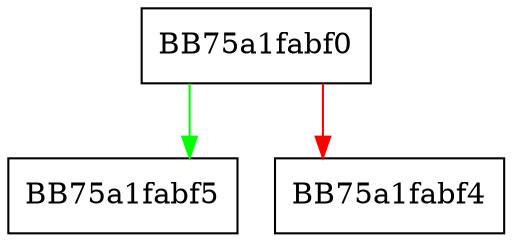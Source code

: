 digraph _Delete_this {
  node [shape="box"];
  graph [splines=ortho];
  BB75a1fabf0 -> BB75a1fabf5 [color="green"];
  BB75a1fabf0 -> BB75a1fabf4 [color="red"];
}